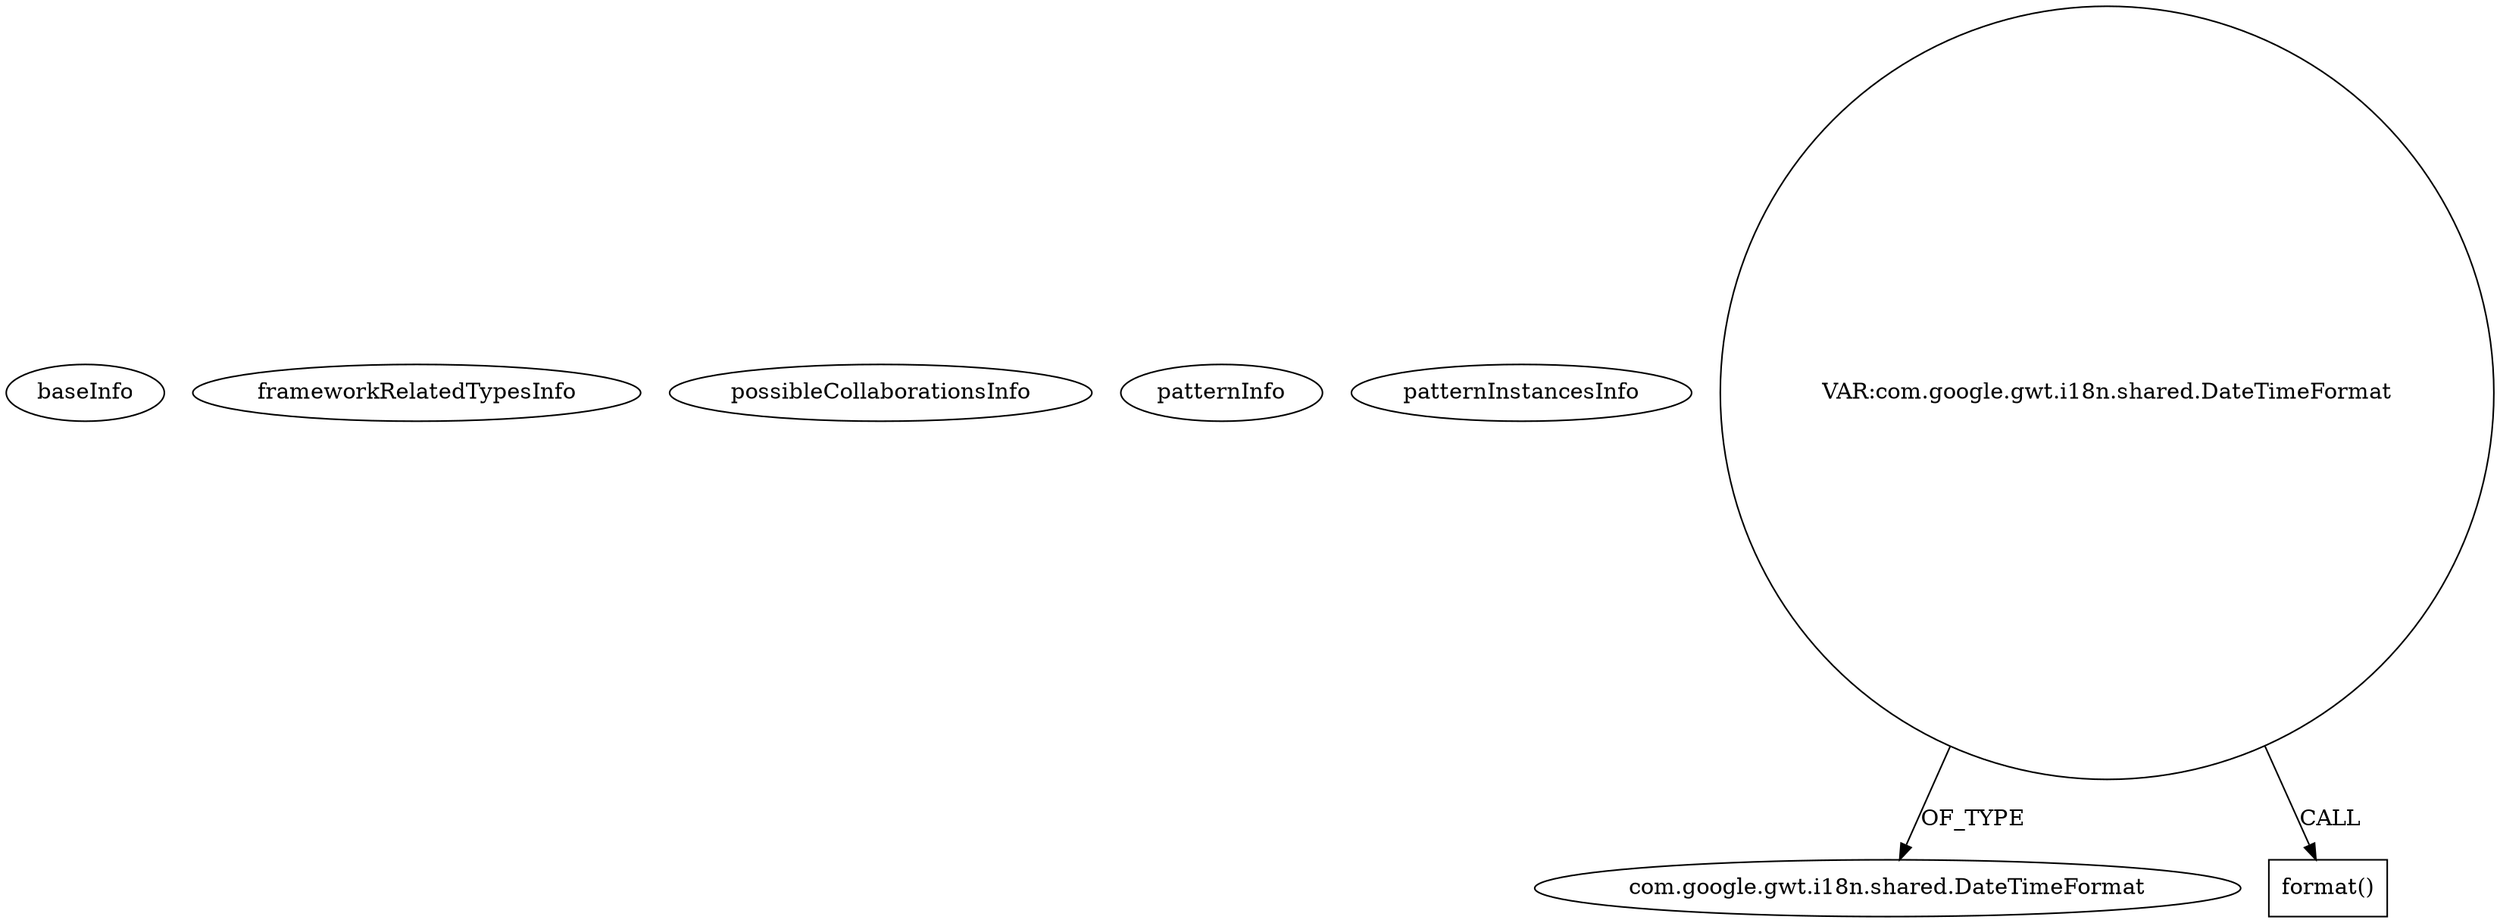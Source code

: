 digraph {
baseInfo[graphId=1127,category="pattern",isAnonymous=false,possibleRelation=false]
frameworkRelatedTypesInfo[]
possibleCollaborationsInfo[]
patternInfo[frequency=4.0,patternRootClient=null]
patternInstancesInfo[0="felype87-gwt~/felype87-gwt/gwt-master/Minefield/src/com/felype/minefield/client/Minefield.java~GameTimer~1320",1="nakaken0629-mezamashimailgwt~/nakaken0629-mezamashimailgwt/mezamashimailgwt-master/mezamashimailgwt/src/com/appspot/mezamashimailgwt/client/Mezamashimailgwt.java~void onClick(com.google.gwt.event.dom.client.ClickEvent)~4118",2="Tok-Ziraja222~/Tok-Ziraja222/Ziraja222-master/src/ziraja/client/presenter/ReportsPresenter.java~void prepareTable()~419",3="nakaken0629-mezamashimailgwt~/nakaken0629-mezamashimailgwt/mezamashimailgwt-master/mezamashimailgwt/src/com/appspot/mezamashimailgwt/client/Mezamashimailgwt.java~void onModuleLoad()~4117"]
87[label="com.google.gwt.i18n.shared.DateTimeFormat",vertexType="FRAMEWORK_CLASS_TYPE",isFrameworkType=false]
85[label="VAR:com.google.gwt.i18n.shared.DateTimeFormat",vertexType="VARIABLE_EXPRESION",isFrameworkType=false,shape=circle]
86[label="format()",vertexType="INSIDE_CALL",isFrameworkType=false,shape=box]
85->86[label="CALL"]
85->87[label="OF_TYPE"]
}
